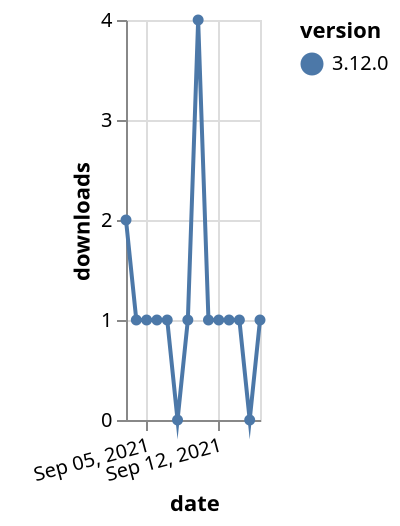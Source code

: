 {"$schema": "https://vega.github.io/schema/vega-lite/v5.json", "description": "A simple bar chart with embedded data.", "data": {"values": [{"date": "2021-09-03", "total": 515, "delta": 2, "version": "3.12.0"}, {"date": "2021-09-04", "total": 516, "delta": 1, "version": "3.12.0"}, {"date": "2021-09-05", "total": 517, "delta": 1, "version": "3.12.0"}, {"date": "2021-09-06", "total": 518, "delta": 1, "version": "3.12.0"}, {"date": "2021-09-07", "total": 519, "delta": 1, "version": "3.12.0"}, {"date": "2021-09-08", "total": 519, "delta": 0, "version": "3.12.0"}, {"date": "2021-09-09", "total": 520, "delta": 1, "version": "3.12.0"}, {"date": "2021-09-10", "total": 524, "delta": 4, "version": "3.12.0"}, {"date": "2021-09-11", "total": 525, "delta": 1, "version": "3.12.0"}, {"date": "2021-09-12", "total": 526, "delta": 1, "version": "3.12.0"}, {"date": "2021-09-13", "total": 527, "delta": 1, "version": "3.12.0"}, {"date": "2021-09-14", "total": 528, "delta": 1, "version": "3.12.0"}, {"date": "2021-09-15", "total": 528, "delta": 0, "version": "3.12.0"}, {"date": "2021-09-16", "total": 529, "delta": 1, "version": "3.12.0"}]}, "width": "container", "mark": {"type": "line", "point": {"filled": true}}, "encoding": {"x": {"field": "date", "type": "temporal", "timeUnit": "yearmonthdate", "title": "date", "axis": {"labelAngle": -15}}, "y": {"field": "delta", "type": "quantitative", "title": "downloads"}, "color": {"field": "version", "type": "nominal"}, "tooltip": {"field": "delta"}}}